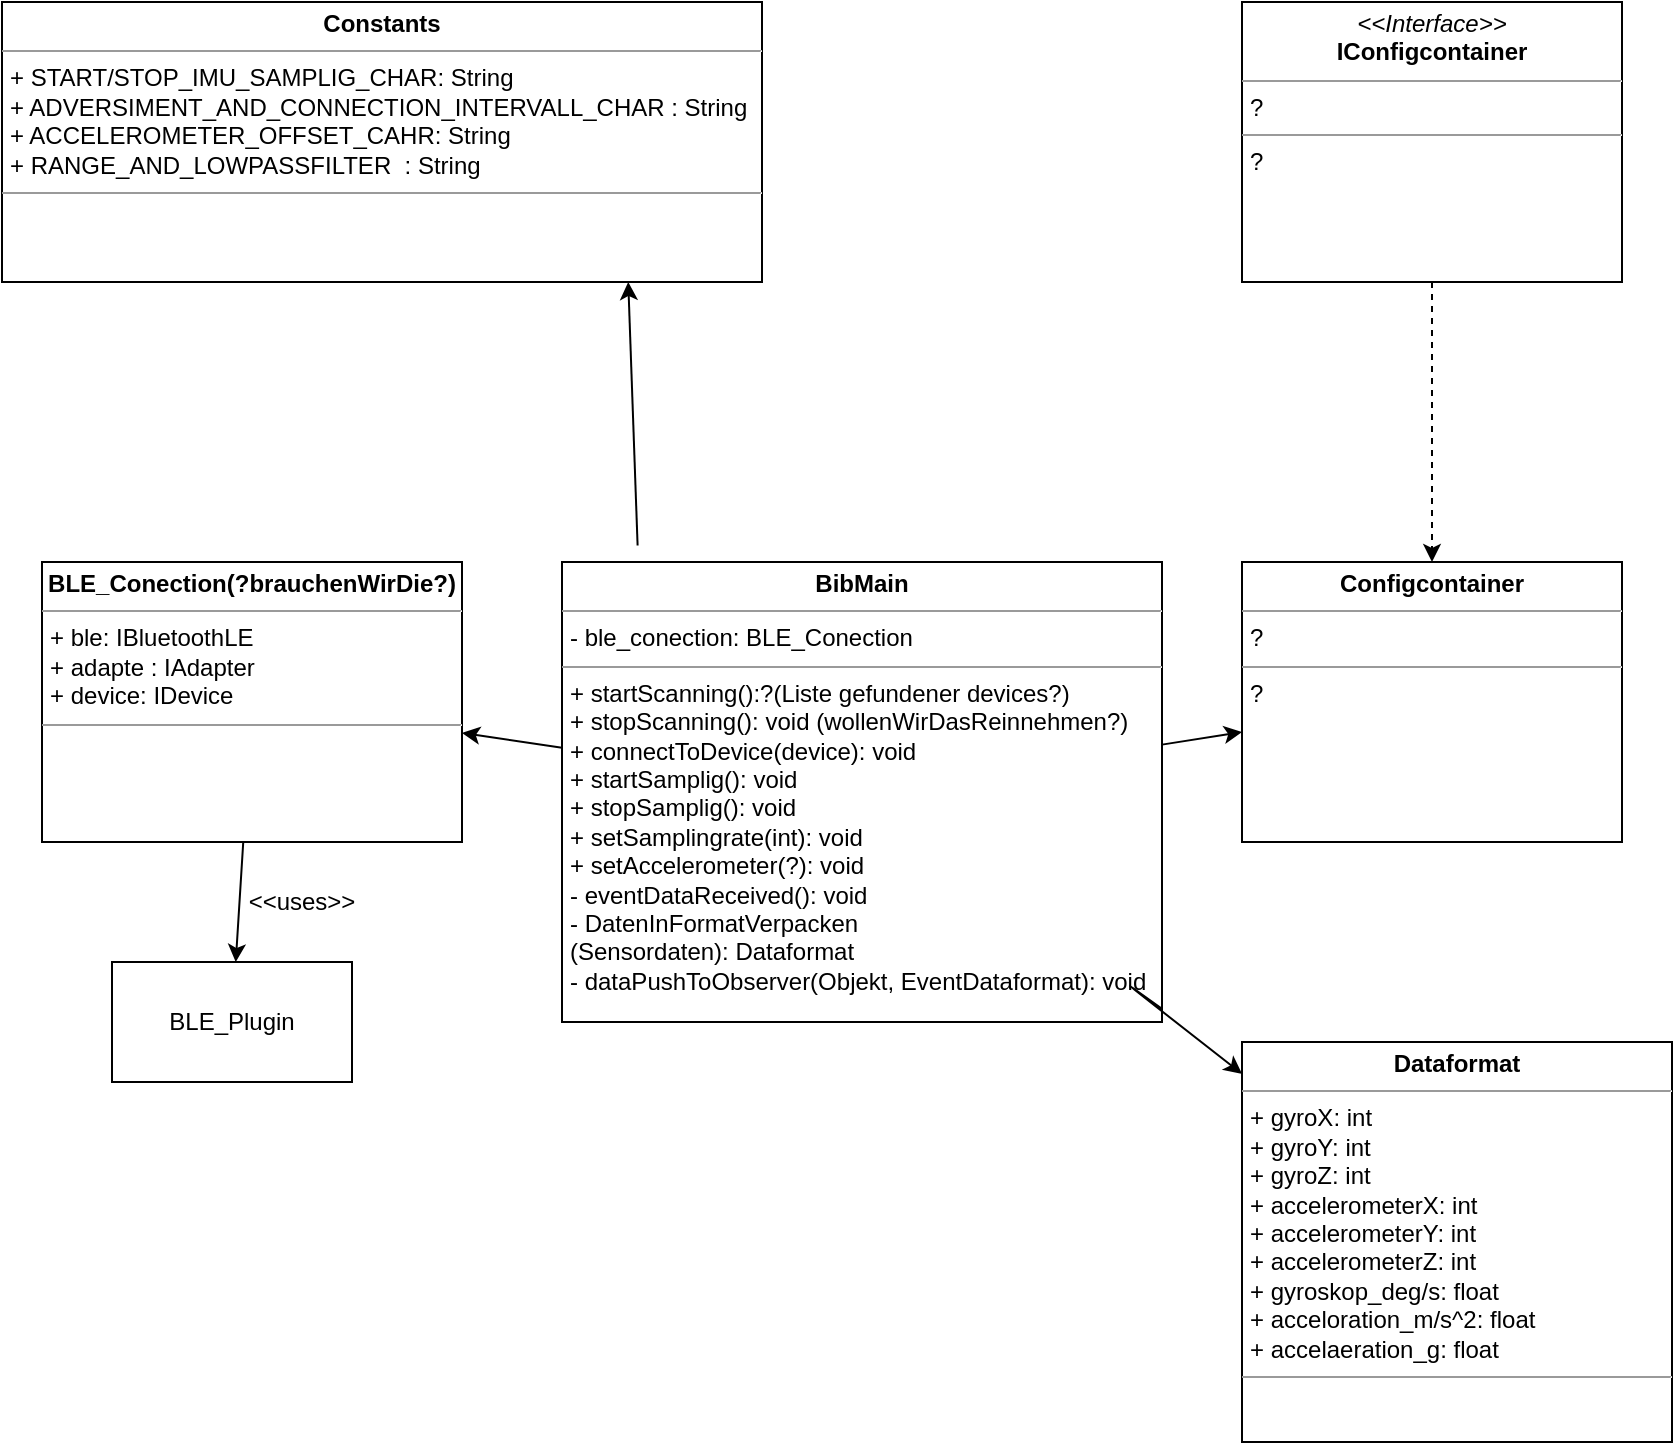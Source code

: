 <mxfile version="12.3.8" type="device" pages="1"><diagram name="Page-1" id="c4acf3e9-155e-7222-9cf6-157b1a14988f"><mxGraphModel dx="1102" dy="565" grid="1" gridSize="10" guides="1" tooltips="1" connect="1" arrows="1" fold="1" page="1" pageScale="1" pageWidth="850" pageHeight="1100" background="#ffffff" math="0" shadow="0"><root><mxCell id="0"/><mxCell id="1" parent="0"/><mxCell id="5d2195bd80daf111-18" value="&lt;p style=&quot;margin: 0px ; margin-top: 4px ; text-align: center&quot;&gt;&lt;b&gt;BibMain&lt;/b&gt;&lt;/p&gt;&lt;hr size=&quot;1&quot;&gt;&lt;p style=&quot;margin: 0px ; margin-left: 4px&quot;&gt;- ble_conection: BLE_Conection&lt;/p&gt;&lt;hr size=&quot;1&quot;&gt;&lt;p style=&quot;margin: 0px 0px 0px 4px&quot;&gt;+ startScanning():?(Liste gefundener devices?)&lt;/p&gt;&lt;p style=&quot;margin: 0px 0px 0px 4px&quot;&gt;+ stopScanning(): void (wollenWirDasReinnehmen?)&lt;/p&gt;&lt;p style=&quot;margin: 0px 0px 0px 4px&quot;&gt;+ connectToDevice(device): void&amp;nbsp;&lt;/p&gt;&lt;p style=&quot;margin: 0px ; margin-left: 4px&quot;&gt;+ startSamplig(): void&lt;/p&gt;&lt;p style=&quot;margin: 0px ; margin-left: 4px&quot;&gt;+ stopSamplig(): void&lt;/p&gt;&lt;p style=&quot;margin: 0px ; margin-left: 4px&quot;&gt;+ setSamplingrate(int): void&lt;/p&gt;&lt;p style=&quot;margin: 0px ; margin-left: 4px&quot;&gt;+ setAccelerometer(?): void&lt;/p&gt;&lt;p style=&quot;margin: 0px ; margin-left: 4px&quot;&gt;- eventDataReceived(): void&lt;/p&gt;&lt;p style=&quot;margin: 0px 0px 0px 4px&quot;&gt;- DatenInFormatVerpacken&lt;/p&gt;&lt;p style=&quot;margin: 0px 0px 0px 4px&quot;&gt;(Sensordaten): Dataformat&lt;/p&gt;&lt;p style=&quot;margin: 0px ; margin-left: 4px&quot;&gt;- dataPushToObserver(Objekt, EventDataformat): void&lt;/p&gt;&lt;p style=&quot;margin: 0px ; margin-left: 4px&quot;&gt;&lt;br&gt;&lt;/p&gt;&lt;p style=&quot;margin: 0px ; margin-left: 4px&quot;&gt;&amp;nbsp;&lt;/p&gt;" style="verticalAlign=top;align=left;overflow=fill;fontSize=12;fontFamily=Helvetica;html=1;rounded=0;shadow=0;comic=0;labelBackgroundColor=none;strokeWidth=1" parent="1" vertex="1"><mxGeometry x="310" y="320" width="300" height="230" as="geometry"/></mxCell><mxCell id="oqZBq_ZXrEgjeE5D2r-v-1" value="&lt;p style=&quot;margin: 0px ; margin-top: 4px ; text-align: center&quot;&gt;&lt;b&gt;Constants&lt;/b&gt;&lt;/p&gt;&lt;hr size=&quot;1&quot;&gt;&lt;p style=&quot;margin: 0px ; margin-left: 4px&quot;&gt;+ START/STOP_IMU_SAMPLIG_CHAR: String&lt;/p&gt;&lt;p style=&quot;margin: 0px ; margin-left: 4px&quot;&gt;+ ADVERSIMENT_AND_CONNECTION_INTERVALL_CHAR : String&lt;/p&gt;&lt;p style=&quot;margin: 0px ; margin-left: 4px&quot;&gt;+ ACCELEROMETER_OFFSET_CAHR: String&lt;br&gt;&lt;/p&gt;&lt;p style=&quot;margin: 0px ; margin-left: 4px&quot;&gt;+ RANGE_AND_LOWPASSFILTER&amp;nbsp; : String&lt;/p&gt;&lt;hr size=&quot;1&quot;&gt;&lt;p style=&quot;margin: 0px ; margin-left: 4px&quot;&gt;&lt;br&gt;&lt;/p&gt;" style="verticalAlign=top;align=left;overflow=fill;fontSize=12;fontFamily=Helvetica;html=1;rounded=0;shadow=0;comic=0;labelBackgroundColor=none;strokeWidth=1" parent="1" vertex="1"><mxGeometry x="30" y="40" width="380" height="140" as="geometry"/></mxCell><mxCell id="oqZBq_ZXrEgjeE5D2r-v-2" value="&lt;p style=&quot;margin: 0px ; margin-top: 4px ; text-align: center&quot;&gt;&lt;b&gt;Dataformat&lt;/b&gt;&lt;/p&gt;&lt;hr size=&quot;1&quot;&gt;&lt;p style=&quot;margin: 0px ; margin-left: 4px&quot;&gt;+ gyroX: int&lt;br&gt;&lt;/p&gt;&lt;p style=&quot;margin: 0px ; margin-left: 4px&quot;&gt;+ gyroY: int&lt;br&gt;&lt;/p&gt;&lt;p style=&quot;margin: 0px ; margin-left: 4px&quot;&gt;+ gyroZ: int&lt;br&gt;&lt;/p&gt;&lt;p style=&quot;margin: 0px ; margin-left: 4px&quot;&gt;+ accelerometerX: int&lt;/p&gt;&lt;p style=&quot;margin: 0px ; margin-left: 4px&quot;&gt;+ accelerometerY: int&lt;br&gt;&lt;/p&gt;&lt;p style=&quot;margin: 0px ; margin-left: 4px&quot;&gt;+ accelerometerZ: int&lt;br&gt;&lt;/p&gt;&lt;p style=&quot;margin: 0px ; margin-left: 4px&quot;&gt;+ gyroskop_deg/s: float&lt;/p&gt;&lt;p style=&quot;margin: 0px ; margin-left: 4px&quot;&gt;+ acceloration_m/s^2: float&lt;/p&gt;&lt;p style=&quot;margin: 0px ; margin-left: 4px&quot;&gt;+ accelaeration_g: float&lt;/p&gt;&lt;hr size=&quot;1&quot;&gt;&lt;p style=&quot;margin: 0px ; margin-left: 4px&quot;&gt;&lt;br&gt;&lt;/p&gt;" style="verticalAlign=top;align=left;overflow=fill;fontSize=12;fontFamily=Helvetica;html=1;rounded=0;shadow=0;comic=0;labelBackgroundColor=none;strokeWidth=1" parent="1" vertex="1"><mxGeometry x="650" y="560" width="215" height="200" as="geometry"/></mxCell><mxCell id="oqZBq_ZXrEgjeE5D2r-v-3" value="&lt;p style=&quot;margin: 0px ; margin-top: 4px ; text-align: center&quot;&gt;&lt;i&gt;&amp;lt;&amp;lt;Interface&amp;gt;&amp;gt;&lt;/i&gt;&lt;br&gt;&lt;b&gt;IConfigcontainer&lt;/b&gt;&lt;/p&gt;&lt;hr size=&quot;1&quot;&gt;&lt;p style=&quot;margin: 0px ; margin-left: 4px&quot;&gt;?&lt;/p&gt;&lt;hr size=&quot;1&quot;&gt;&lt;p style=&quot;margin: 0px ; margin-left: 4px&quot;&gt;?&lt;/p&gt;" style="verticalAlign=top;align=left;overflow=fill;fontSize=12;fontFamily=Helvetica;html=1;rounded=0;shadow=0;comic=0;labelBackgroundColor=none;strokeWidth=1" parent="1" vertex="1"><mxGeometry x="650" y="40" width="190" height="140" as="geometry"/></mxCell><mxCell id="oqZBq_ZXrEgjeE5D2r-v-4" value="&lt;p style=&quot;margin: 0px ; margin-top: 4px ; text-align: center&quot;&gt;&lt;b&gt;Configcontainer&lt;/b&gt;&lt;/p&gt;&lt;hr size=&quot;1&quot;&gt;&lt;p style=&quot;margin: 0px ; margin-left: 4px&quot;&gt;?&lt;/p&gt;&lt;hr size=&quot;1&quot;&gt;&lt;p style=&quot;margin: 0px ; margin-left: 4px&quot;&gt;?&lt;/p&gt;" style="verticalAlign=top;align=left;overflow=fill;fontSize=12;fontFamily=Helvetica;html=1;rounded=0;shadow=0;comic=0;labelBackgroundColor=none;strokeWidth=1" parent="1" vertex="1"><mxGeometry x="650" y="320" width="190" height="140" as="geometry"/></mxCell><mxCell id="oqZBq_ZXrEgjeE5D2r-v-5" value="" style="endArrow=classic;html=1;jumpStyle=none;startArrow=none;startFill=0;dashed=1;" parent="1" source="oqZBq_ZXrEgjeE5D2r-v-3" target="oqZBq_ZXrEgjeE5D2r-v-4" edge="1"><mxGeometry width="50" height="50" relative="1" as="geometry"><mxPoint x="60" y="700" as="sourcePoint"/><mxPoint x="110" y="650" as="targetPoint"/></mxGeometry></mxCell><mxCell id="oqZBq_ZXrEgjeE5D2r-v-6" value="&lt;p style=&quot;margin: 0px ; margin-top: 4px ; text-align: center&quot;&gt;&lt;b&gt;BLE_Conection(?brauchenWirDie?)&lt;/b&gt;&lt;/p&gt;&lt;hr size=&quot;1&quot;&gt;&lt;p style=&quot;margin: 0px ; margin-left: 4px&quot;&gt;+ ble: IBluetoothLE&lt;/p&gt;&lt;p style=&quot;margin: 0px ; margin-left: 4px&quot;&gt;+ adapte : IAdapter&lt;/p&gt;&lt;p style=&quot;margin: 0px ; margin-left: 4px&quot;&gt;+ device: IDevice&lt;/p&gt;&lt;hr size=&quot;1&quot;&gt;&lt;p style=&quot;margin: 0px ; margin-left: 4px&quot;&gt;&lt;br&gt;&lt;/p&gt;" style="verticalAlign=top;align=left;overflow=fill;fontSize=12;fontFamily=Helvetica;html=1;rounded=0;shadow=0;comic=0;labelBackgroundColor=none;strokeWidth=1" parent="1" vertex="1"><mxGeometry x="50" y="320" width="210" height="140" as="geometry"/></mxCell><mxCell id="oqZBq_ZXrEgjeE5D2r-v-8" value="" style="endArrow=classic;html=1;" parent="1" source="oqZBq_ZXrEgjeE5D2r-v-6" target="oqZBq_ZXrEgjeE5D2r-v-21" edge="1"><mxGeometry width="50" height="50" relative="1" as="geometry"><mxPoint x="30" y="1190" as="sourcePoint"/><mxPoint x="145" y="520" as="targetPoint"/></mxGeometry></mxCell><mxCell id="oqZBq_ZXrEgjeE5D2r-v-9" value="&amp;lt;&amp;lt;uses&amp;gt;&amp;gt;" style="text;html=1;strokeColor=none;fillColor=none;align=center;verticalAlign=middle;whiteSpace=wrap;rounded=0;" parent="1" vertex="1"><mxGeometry x="160" y="480" width="40" height="20" as="geometry"/></mxCell><mxCell id="oqZBq_ZXrEgjeE5D2r-v-14" value="" style="endArrow=classic;html=1;entryX=0.824;entryY=1;entryDx=0;entryDy=0;entryPerimeter=0;exitX=0.126;exitY=-0.036;exitDx=0;exitDy=0;exitPerimeter=0;" parent="1" source="5d2195bd80daf111-18" target="oqZBq_ZXrEgjeE5D2r-v-1" edge="1"><mxGeometry width="50" height="50" relative="1" as="geometry"><mxPoint x="30" y="1190" as="sourcePoint"/><mxPoint x="80" y="1140" as="targetPoint"/></mxGeometry></mxCell><mxCell id="oqZBq_ZXrEgjeE5D2r-v-15" value="" style="endArrow=classic;html=1;" parent="1" source="5d2195bd80daf111-18" target="oqZBq_ZXrEgjeE5D2r-v-4" edge="1"><mxGeometry width="50" height="50" relative="1" as="geometry"><mxPoint x="490" y="230" as="sourcePoint"/><mxPoint x="540" y="180" as="targetPoint"/></mxGeometry></mxCell><mxCell id="oqZBq_ZXrEgjeE5D2r-v-16" value="" style="endArrow=classic;html=1;" parent="1" source="5d2195bd80daf111-18" target="oqZBq_ZXrEgjeE5D2r-v-6" edge="1"><mxGeometry width="50" height="50" relative="1" as="geometry"><mxPoint x="30" y="1190" as="sourcePoint"/><mxPoint x="80" y="1140" as="targetPoint"/></mxGeometry></mxCell><mxCell id="oqZBq_ZXrEgjeE5D2r-v-18" value="" style="endArrow=classic;html=1;" parent="1" source="5d2195bd80daf111-18" target="oqZBq_ZXrEgjeE5D2r-v-2" edge="1"><mxGeometry width="50" height="50" relative="1" as="geometry"><mxPoint x="470" y="630" as="sourcePoint"/><mxPoint x="520" y="580" as="targetPoint"/><Array as="points"><mxPoint x="590" y="529"/></Array></mxGeometry></mxCell><mxCell id="oqZBq_ZXrEgjeE5D2r-v-21" value="BLE_Plugin" style="rounded=0;whiteSpace=wrap;html=1;" parent="1" vertex="1"><mxGeometry x="85" y="520" width="120" height="60" as="geometry"/></mxCell></root></mxGraphModel></diagram></mxfile>